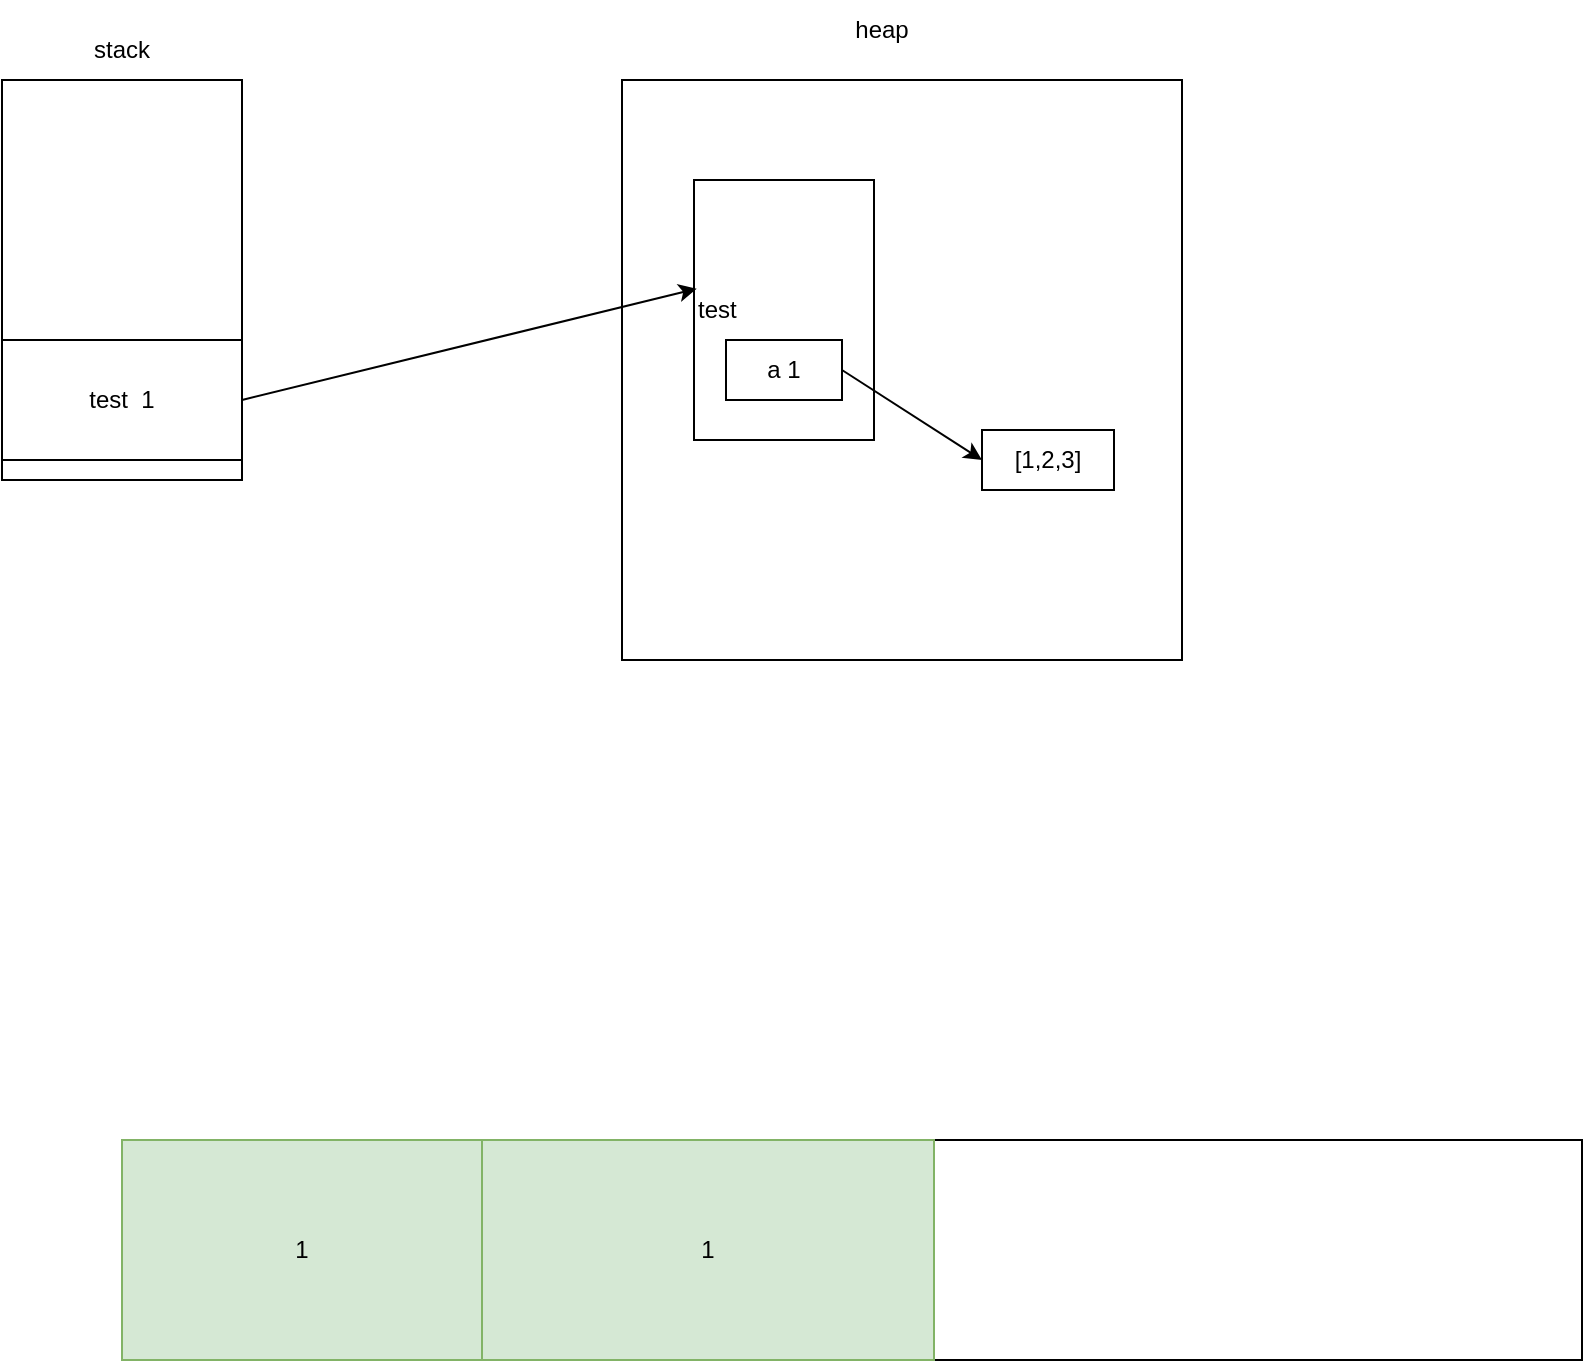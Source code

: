 <mxfile>
    <diagram id="ndXvAAfKd6N5nm8t5lyF" name="第 1 页">
        <mxGraphModel dx="800" dy="615" grid="1" gridSize="10" guides="1" tooltips="1" connect="1" arrows="1" fold="1" page="1" pageScale="1" pageWidth="827" pageHeight="1169" math="0" shadow="0">
            <root>
                <mxCell id="0"/>
                <mxCell id="1" parent="0"/>
                <mxCell id="2" value="" style="rounded=0;whiteSpace=wrap;html=1;" vertex="1" parent="1">
                    <mxGeometry x="90" y="190" width="120" height="200" as="geometry"/>
                </mxCell>
                <mxCell id="3" value="stack" style="text;html=1;align=center;verticalAlign=middle;whiteSpace=wrap;rounded=0;" vertex="1" parent="1">
                    <mxGeometry x="120" y="160" width="60" height="30" as="geometry"/>
                </mxCell>
                <mxCell id="4" value="" style="rounded=0;whiteSpace=wrap;html=1;" vertex="1" parent="1">
                    <mxGeometry x="90" y="320" width="120" height="60" as="geometry"/>
                </mxCell>
                <mxCell id="5" value="test&amp;nbsp; 1" style="text;html=1;align=center;verticalAlign=middle;whiteSpace=wrap;rounded=0;" vertex="1" parent="1">
                    <mxGeometry x="120" y="335" width="60" height="30" as="geometry"/>
                </mxCell>
                <mxCell id="6" value="" style="rounded=0;whiteSpace=wrap;html=1;" vertex="1" parent="1">
                    <mxGeometry x="400" y="190" width="280" height="290" as="geometry"/>
                </mxCell>
                <mxCell id="7" value="heap" style="text;html=1;align=center;verticalAlign=middle;whiteSpace=wrap;rounded=0;" vertex="1" parent="1">
                    <mxGeometry x="500" y="150" width="60" height="30" as="geometry"/>
                </mxCell>
                <mxCell id="8" value="test" style="rounded=0;whiteSpace=wrap;html=1;align=left;" vertex="1" parent="1">
                    <mxGeometry x="436" y="240" width="90" height="130" as="geometry"/>
                </mxCell>
                <mxCell id="12" style="edgeStyle=none;html=1;exitX=1;exitY=0.5;exitDx=0;exitDy=0;entryX=0;entryY=0.5;entryDx=0;entryDy=0;" edge="1" parent="1" source="9" target="14">
                    <mxGeometry relative="1" as="geometry"/>
                </mxCell>
                <mxCell id="9" value="a 1" style="rounded=0;whiteSpace=wrap;html=1;" vertex="1" parent="1">
                    <mxGeometry x="452" y="320" width="58" height="30" as="geometry"/>
                </mxCell>
                <mxCell id="13" style="edgeStyle=none;html=1;exitX=1;exitY=0.5;exitDx=0;exitDy=0;entryX=0.015;entryY=0.418;entryDx=0;entryDy=0;entryPerimeter=0;" edge="1" parent="1" source="4" target="8">
                    <mxGeometry relative="1" as="geometry"/>
                </mxCell>
                <mxCell id="14" value="[1,2,3]" style="rounded=0;whiteSpace=wrap;html=1;" vertex="1" parent="1">
                    <mxGeometry x="580" y="365" width="66" height="30" as="geometry"/>
                </mxCell>
                <mxCell id="16" value="" style="rounded=0;whiteSpace=wrap;html=1;" vertex="1" parent="1">
                    <mxGeometry x="150" y="720" width="730" height="110" as="geometry"/>
                </mxCell>
                <mxCell id="17" value="1" style="rounded=0;whiteSpace=wrap;html=1;fillColor=#d5e8d4;strokeColor=#82b366;" vertex="1" parent="1">
                    <mxGeometry x="150" y="720" width="180" height="110" as="geometry"/>
                </mxCell>
                <mxCell id="19" value="1" style="rounded=0;whiteSpace=wrap;html=1;fillColor=#d5e8d4;strokeColor=#82b366;" vertex="1" parent="1">
                    <mxGeometry x="330" y="720" width="226" height="110" as="geometry"/>
                </mxCell>
            </root>
        </mxGraphModel>
    </diagram>
</mxfile>